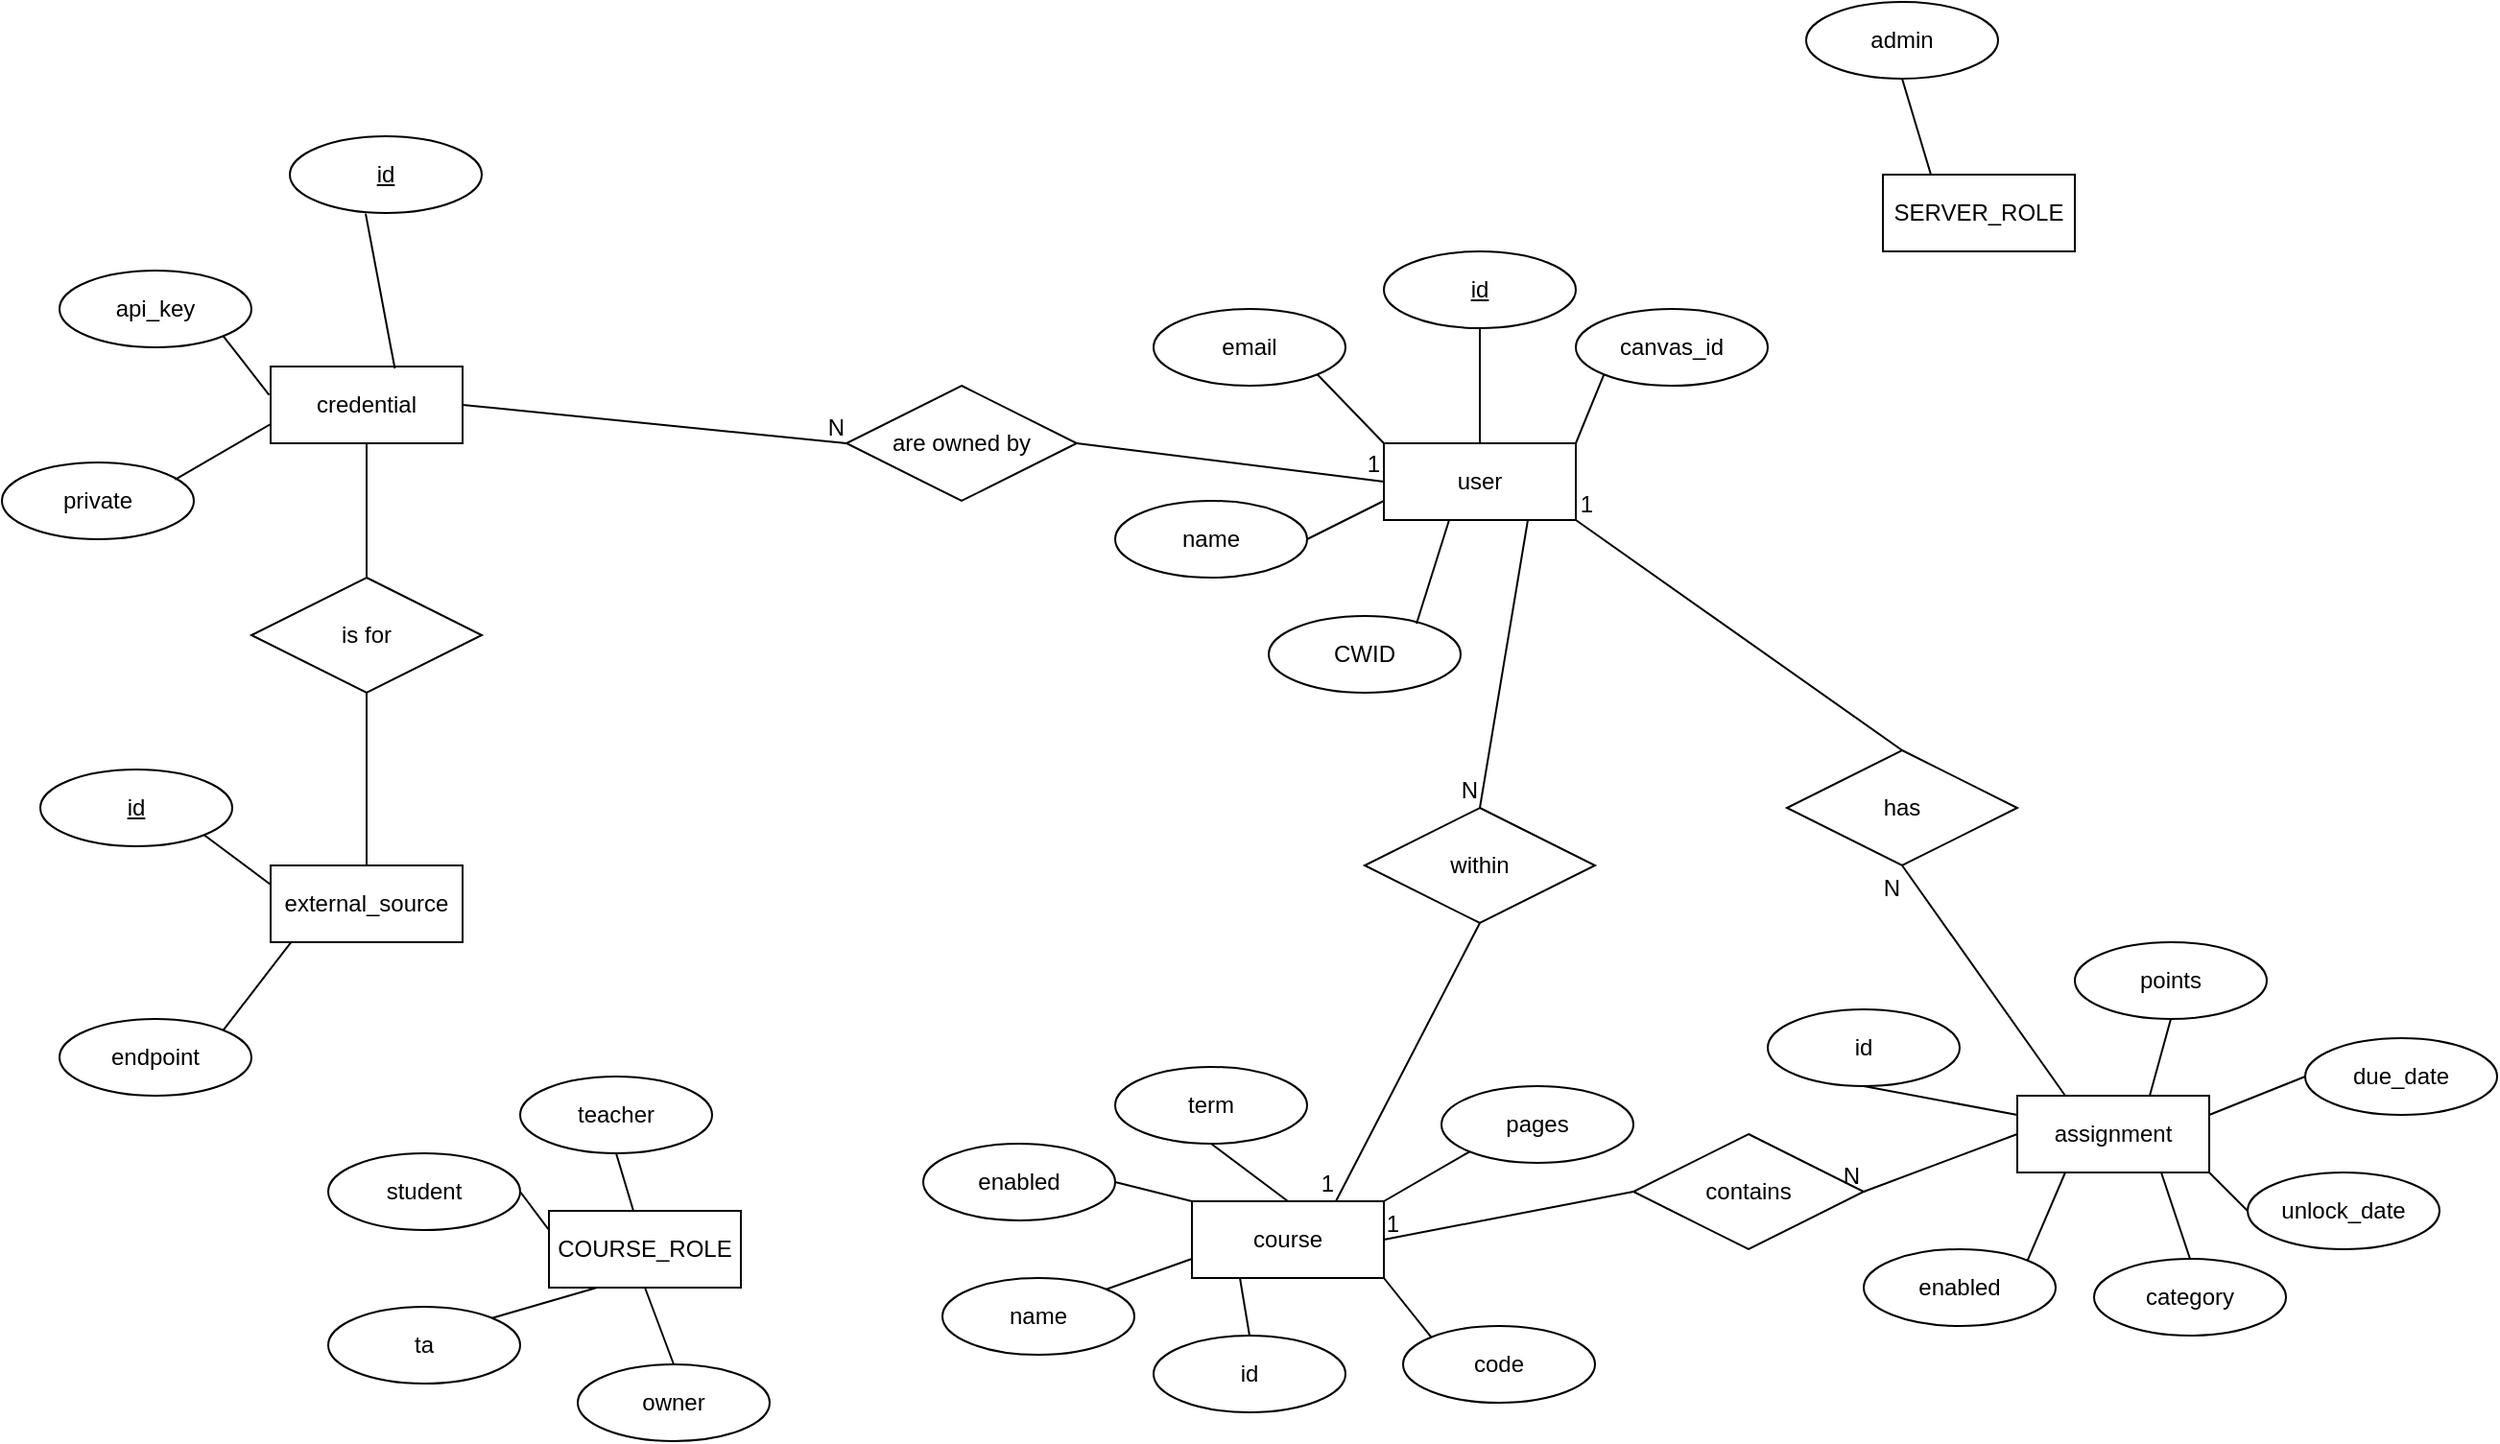 <mxfile version="26.0.4">
  <diagram id="eYFpVm83hQ1R_b9BKTG2" name="Page-1">
    <mxGraphModel dx="2284" dy="844" grid="1" gridSize="10" guides="1" tooltips="1" connect="1" arrows="1" fold="1" page="1" pageScale="1" pageWidth="850" pageHeight="1100" math="0" shadow="0">
      <root>
        <mxCell id="0" />
        <mxCell id="1" parent="0" />
        <mxCell id="EEztHnAxB3r4Z0KQlgTi-1" value="user" style="whiteSpace=wrap;html=1;align=center;" parent="1" vertex="1">
          <mxGeometry x="640" y="260" width="100" height="40" as="geometry" />
        </mxCell>
        <mxCell id="EEztHnAxB3r4Z0KQlgTi-2" value="email" style="ellipse;whiteSpace=wrap;html=1;align=center;" parent="1" vertex="1">
          <mxGeometry x="520" y="190" width="100" height="40" as="geometry" />
        </mxCell>
        <mxCell id="EEztHnAxB3r4Z0KQlgTi-3" value="name" style="ellipse;whiteSpace=wrap;html=1;align=center;" parent="1" vertex="1">
          <mxGeometry x="500" y="290" width="100" height="40" as="geometry" />
        </mxCell>
        <mxCell id="EEztHnAxB3r4Z0KQlgTi-4" value="CWID" style="ellipse;whiteSpace=wrap;html=1;align=center;" parent="1" vertex="1">
          <mxGeometry x="580" y="350" width="100" height="40" as="geometry" />
        </mxCell>
        <mxCell id="EEztHnAxB3r4Z0KQlgTi-5" value="canvas_id" style="ellipse;whiteSpace=wrap;html=1;align=center;" parent="1" vertex="1">
          <mxGeometry x="740" y="190" width="100" height="40" as="geometry" />
        </mxCell>
        <mxCell id="EEztHnAxB3r4Z0KQlgTi-6" value="id" style="ellipse;whiteSpace=wrap;html=1;align=center;fontStyle=4;" parent="1" vertex="1">
          <mxGeometry x="640" y="160" width="100" height="40" as="geometry" />
        </mxCell>
        <mxCell id="EEztHnAxB3r4Z0KQlgTi-9" value="" style="endArrow=none;html=1;rounded=0;exitX=0.5;exitY=0;exitDx=0;exitDy=0;entryX=0.5;entryY=1;entryDx=0;entryDy=0;" parent="1" source="EEztHnAxB3r4Z0KQlgTi-1" target="EEztHnAxB3r4Z0KQlgTi-6" edge="1">
          <mxGeometry relative="1" as="geometry">
            <mxPoint x="750" y="330" as="sourcePoint" />
            <mxPoint x="910" y="330" as="targetPoint" />
          </mxGeometry>
        </mxCell>
        <mxCell id="EEztHnAxB3r4Z0KQlgTi-11" value="" style="endArrow=none;html=1;rounded=0;exitX=1;exitY=1;exitDx=0;exitDy=0;entryX=0;entryY=0;entryDx=0;entryDy=0;" parent="1" source="EEztHnAxB3r4Z0KQlgTi-2" target="EEztHnAxB3r4Z0KQlgTi-1" edge="1">
          <mxGeometry relative="1" as="geometry">
            <mxPoint x="750" y="330" as="sourcePoint" />
            <mxPoint x="910" y="330" as="targetPoint" />
          </mxGeometry>
        </mxCell>
        <mxCell id="EEztHnAxB3r4Z0KQlgTi-12" value="" style="endArrow=none;html=1;rounded=0;exitX=1;exitY=0.5;exitDx=0;exitDy=0;entryX=0;entryY=0.75;entryDx=0;entryDy=0;" parent="1" source="EEztHnAxB3r4Z0KQlgTi-3" target="EEztHnAxB3r4Z0KQlgTi-1" edge="1">
          <mxGeometry relative="1" as="geometry">
            <mxPoint x="750" y="330" as="sourcePoint" />
            <mxPoint x="910" y="330" as="targetPoint" />
          </mxGeometry>
        </mxCell>
        <mxCell id="EEztHnAxB3r4Z0KQlgTi-13" value="" style="endArrow=none;html=1;rounded=0;exitX=0.77;exitY=0.1;exitDx=0;exitDy=0;exitPerimeter=0;entryX=0.34;entryY=1;entryDx=0;entryDy=0;entryPerimeter=0;" parent="1" source="EEztHnAxB3r4Z0KQlgTi-4" target="EEztHnAxB3r4Z0KQlgTi-1" edge="1">
          <mxGeometry relative="1" as="geometry">
            <mxPoint x="750" y="330" as="sourcePoint" />
            <mxPoint x="910" y="330" as="targetPoint" />
          </mxGeometry>
        </mxCell>
        <mxCell id="EEztHnAxB3r4Z0KQlgTi-14" value="" style="endArrow=none;html=1;rounded=0;exitX=1;exitY=0;exitDx=0;exitDy=0;entryX=0;entryY=1;entryDx=0;entryDy=0;" parent="1" source="EEztHnAxB3r4Z0KQlgTi-1" target="EEztHnAxB3r4Z0KQlgTi-5" edge="1">
          <mxGeometry relative="1" as="geometry">
            <mxPoint x="750" y="330" as="sourcePoint" />
            <mxPoint x="910" y="330" as="targetPoint" />
          </mxGeometry>
        </mxCell>
        <mxCell id="EEztHnAxB3r4Z0KQlgTi-16" value="credential" style="whiteSpace=wrap;html=1;align=center;" parent="1" vertex="1">
          <mxGeometry x="60" y="220" width="100" height="40" as="geometry" />
        </mxCell>
        <mxCell id="EEztHnAxB3r4Z0KQlgTi-18" value="external_source" style="whiteSpace=wrap;html=1;align=center;" parent="1" vertex="1">
          <mxGeometry x="60" y="480" width="100" height="40" as="geometry" />
        </mxCell>
        <mxCell id="EEztHnAxB3r4Z0KQlgTi-21" value="are owned by" style="shape=rhombus;perimeter=rhombusPerimeter;whiteSpace=wrap;html=1;align=center;" parent="1" vertex="1">
          <mxGeometry x="360" y="230" width="120" height="60" as="geometry" />
        </mxCell>
        <mxCell id="EEztHnAxB3r4Z0KQlgTi-23" value="" style="endArrow=none;html=1;rounded=0;exitX=1;exitY=0.5;exitDx=0;exitDy=0;entryX=0;entryY=0.5;entryDx=0;entryDy=0;" parent="1" source="EEztHnAxB3r4Z0KQlgTi-16" target="EEztHnAxB3r4Z0KQlgTi-21" edge="1">
          <mxGeometry relative="1" as="geometry">
            <mxPoint x="220" y="170" as="sourcePoint" />
            <mxPoint x="380" y="170" as="targetPoint" />
          </mxGeometry>
        </mxCell>
        <mxCell id="EEztHnAxB3r4Z0KQlgTi-24" value="N" style="resizable=0;html=1;whiteSpace=wrap;align=right;verticalAlign=bottom;" parent="EEztHnAxB3r4Z0KQlgTi-23" connectable="0" vertex="1">
          <mxGeometry x="1" relative="1" as="geometry" />
        </mxCell>
        <mxCell id="EEztHnAxB3r4Z0KQlgTi-26" value="id" style="ellipse;whiteSpace=wrap;html=1;align=center;fontStyle=4;" parent="1" vertex="1">
          <mxGeometry x="70" y="100" width="100" height="40" as="geometry" />
        </mxCell>
        <mxCell id="EEztHnAxB3r4Z0KQlgTi-27" value="is for" style="shape=rhombus;perimeter=rhombusPerimeter;whiteSpace=wrap;html=1;align=center;" parent="1" vertex="1">
          <mxGeometry x="50" y="330" width="120" height="60" as="geometry" />
        </mxCell>
        <mxCell id="EEztHnAxB3r4Z0KQlgTi-28" value="" style="endArrow=none;html=1;rounded=0;exitX=0.5;exitY=1;exitDx=0;exitDy=0;entryX=0.5;entryY=0;entryDx=0;entryDy=0;" parent="1" source="EEztHnAxB3r4Z0KQlgTi-16" target="EEztHnAxB3r4Z0KQlgTi-27" edge="1">
          <mxGeometry relative="1" as="geometry">
            <mxPoint x="190" y="180" as="sourcePoint" />
            <mxPoint x="350" y="180" as="targetPoint" />
          </mxGeometry>
        </mxCell>
        <mxCell id="EEztHnAxB3r4Z0KQlgTi-29" value="" style="endArrow=none;html=1;rounded=0;exitX=0.5;exitY=1;exitDx=0;exitDy=0;entryX=0.5;entryY=0;entryDx=0;entryDy=0;" parent="1" source="EEztHnAxB3r4Z0KQlgTi-27" target="EEztHnAxB3r4Z0KQlgTi-18" edge="1">
          <mxGeometry relative="1" as="geometry">
            <mxPoint x="200" y="300" as="sourcePoint" />
            <mxPoint x="360" y="300" as="targetPoint" />
          </mxGeometry>
        </mxCell>
        <mxCell id="EEztHnAxB3r4Z0KQlgTi-30" value="api_key" style="ellipse;whiteSpace=wrap;html=1;align=center;" parent="1" vertex="1">
          <mxGeometry x="-50" y="170" width="100" height="40" as="geometry" />
        </mxCell>
        <mxCell id="EEztHnAxB3r4Z0KQlgTi-31" value="" style="endArrow=none;html=1;rounded=0;exitX=1;exitY=1;exitDx=0;exitDy=0;entryX=-0.008;entryY=0.37;entryDx=0;entryDy=0;entryPerimeter=0;" parent="1" source="EEztHnAxB3r4Z0KQlgTi-30" target="EEztHnAxB3r4Z0KQlgTi-16" edge="1">
          <mxGeometry relative="1" as="geometry">
            <mxPoint x="150" y="309.66" as="sourcePoint" />
            <mxPoint x="310" y="309.66" as="targetPoint" />
          </mxGeometry>
        </mxCell>
        <mxCell id="EEztHnAxB3r4Z0KQlgTi-32" value="" style="endArrow=none;html=1;rounded=0;exitX=0.395;exitY=1.008;exitDx=0;exitDy=0;exitPerimeter=0;entryX=0.647;entryY=0.025;entryDx=0;entryDy=0;entryPerimeter=0;" parent="1" source="EEztHnAxB3r4Z0KQlgTi-26" target="EEztHnAxB3r4Z0KQlgTi-16" edge="1">
          <mxGeometry relative="1" as="geometry">
            <mxPoint x="170" y="309.66" as="sourcePoint" />
            <mxPoint x="330" y="309.66" as="targetPoint" />
          </mxGeometry>
        </mxCell>
        <mxCell id="EEztHnAxB3r4Z0KQlgTi-34" value="private" style="ellipse;whiteSpace=wrap;html=1;align=center;" parent="1" vertex="1">
          <mxGeometry x="-80" y="270" width="100" height="40" as="geometry" />
        </mxCell>
        <mxCell id="EEztHnAxB3r4Z0KQlgTi-35" value="" style="endArrow=none;html=1;rounded=0;exitX=0.902;exitY=0.223;exitDx=0;exitDy=0;exitPerimeter=0;entryX=0;entryY=0.75;entryDx=0;entryDy=0;" parent="1" source="EEztHnAxB3r4Z0KQlgTi-34" target="EEztHnAxB3r4Z0KQlgTi-16" edge="1">
          <mxGeometry relative="1" as="geometry">
            <mxPoint x="-20" y="300" as="sourcePoint" />
            <mxPoint x="140" y="300" as="targetPoint" />
          </mxGeometry>
        </mxCell>
        <mxCell id="EEztHnAxB3r4Z0KQlgTi-37" value="endpoint" style="ellipse;whiteSpace=wrap;html=1;align=center;" parent="1" vertex="1">
          <mxGeometry x="-50" y="560" width="100" height="40" as="geometry" />
        </mxCell>
        <mxCell id="EEztHnAxB3r4Z0KQlgTi-38" value="id" style="ellipse;whiteSpace=wrap;html=1;align=center;fontStyle=4;" parent="1" vertex="1">
          <mxGeometry x="-60" y="430" width="100" height="40" as="geometry" />
        </mxCell>
        <mxCell id="EEztHnAxB3r4Z0KQlgTi-39" value="" style="endArrow=none;html=1;rounded=0;exitX=1;exitY=1;exitDx=0;exitDy=0;entryX=0;entryY=0.25;entryDx=0;entryDy=0;" parent="1" source="EEztHnAxB3r4Z0KQlgTi-38" target="EEztHnAxB3r4Z0KQlgTi-18" edge="1">
          <mxGeometry relative="1" as="geometry">
            <mxPoint x="140" y="560" as="sourcePoint" />
            <mxPoint x="300" y="560" as="targetPoint" />
          </mxGeometry>
        </mxCell>
        <mxCell id="EEztHnAxB3r4Z0KQlgTi-40" value="" style="endArrow=none;html=1;rounded=0;exitX=1;exitY=0;exitDx=0;exitDy=0;entryX=0.109;entryY=0.991;entryDx=0;entryDy=0;entryPerimeter=0;" parent="1" source="EEztHnAxB3r4Z0KQlgTi-37" target="EEztHnAxB3r4Z0KQlgTi-18" edge="1">
          <mxGeometry relative="1" as="geometry">
            <mxPoint x="140" y="549" as="sourcePoint" />
            <mxPoint x="300" y="549" as="targetPoint" />
          </mxGeometry>
        </mxCell>
        <mxCell id="EEztHnAxB3r4Z0KQlgTi-48" value="" style="endArrow=none;html=1;rounded=0;exitX=1;exitY=0.5;exitDx=0;exitDy=0;entryX=0;entryY=0.5;entryDx=0;entryDy=0;" parent="1" source="EEztHnAxB3r4Z0KQlgTi-21" target="EEztHnAxB3r4Z0KQlgTi-1" edge="1">
          <mxGeometry relative="1" as="geometry">
            <mxPoint x="470" y="310" as="sourcePoint" />
            <mxPoint x="630" y="310" as="targetPoint" />
          </mxGeometry>
        </mxCell>
        <mxCell id="EEztHnAxB3r4Z0KQlgTi-49" value="1" style="resizable=0;html=1;whiteSpace=wrap;align=right;verticalAlign=bottom;" parent="EEztHnAxB3r4Z0KQlgTi-48" connectable="0" vertex="1">
          <mxGeometry x="1" relative="1" as="geometry" />
        </mxCell>
        <mxCell id="EEztHnAxB3r4Z0KQlgTi-56" value="course" style="whiteSpace=wrap;html=1;align=center;" parent="1" vertex="1">
          <mxGeometry x="540" y="655" width="100" height="40" as="geometry" />
        </mxCell>
        <mxCell id="EEztHnAxB3r4Z0KQlgTi-57" value="SERVER_ROLE" style="whiteSpace=wrap;html=1;align=center;" parent="1" vertex="1">
          <mxGeometry x="900" y="120" width="100" height="40" as="geometry" />
        </mxCell>
        <mxCell id="EEztHnAxB3r4Z0KQlgTi-58" value="COURSE_ROLE" style="whiteSpace=wrap;html=1;align=center;" parent="1" vertex="1">
          <mxGeometry x="205" y="660" width="100" height="40" as="geometry" />
        </mxCell>
        <mxCell id="EEztHnAxB3r4Z0KQlgTi-59" value="assignment" style="whiteSpace=wrap;html=1;align=center;" parent="1" vertex="1">
          <mxGeometry x="970" y="600" width="100" height="40" as="geometry" />
        </mxCell>
        <mxCell id="EEztHnAxB3r4Z0KQlgTi-60" value="student" style="ellipse;whiteSpace=wrap;html=1;align=center;" parent="1" vertex="1">
          <mxGeometry x="90" y="630" width="100" height="40" as="geometry" />
        </mxCell>
        <mxCell id="EEztHnAxB3r4Z0KQlgTi-61" value="teacher" style="ellipse;whiteSpace=wrap;html=1;align=center;" parent="1" vertex="1">
          <mxGeometry x="190" y="590" width="100" height="40" as="geometry" />
        </mxCell>
        <mxCell id="EEztHnAxB3r4Z0KQlgTi-62" value="ta" style="ellipse;whiteSpace=wrap;html=1;align=center;" parent="1" vertex="1">
          <mxGeometry x="90" y="710" width="100" height="40" as="geometry" />
        </mxCell>
        <mxCell id="EEztHnAxB3r4Z0KQlgTi-63" value="owner" style="ellipse;whiteSpace=wrap;html=1;align=center;" parent="1" vertex="1">
          <mxGeometry x="220" y="740" width="100" height="40" as="geometry" />
        </mxCell>
        <mxCell id="EEztHnAxB3r4Z0KQlgTi-64" value="" style="endArrow=none;html=1;rounded=0;exitX=0.5;exitY=1;exitDx=0;exitDy=0;" parent="1" source="EEztHnAxB3r4Z0KQlgTi-61" target="EEztHnAxB3r4Z0KQlgTi-58" edge="1">
          <mxGeometry relative="1" as="geometry">
            <mxPoint x="240" y="650" as="sourcePoint" />
            <mxPoint x="400" y="650" as="targetPoint" />
          </mxGeometry>
        </mxCell>
        <mxCell id="EEztHnAxB3r4Z0KQlgTi-65" value="" style="endArrow=none;html=1;rounded=0;exitX=1;exitY=0.5;exitDx=0;exitDy=0;entryX=0;entryY=0.25;entryDx=0;entryDy=0;" parent="1" source="EEztHnAxB3r4Z0KQlgTi-60" target="EEztHnAxB3r4Z0KQlgTi-58" edge="1">
          <mxGeometry relative="1" as="geometry">
            <mxPoint x="240" y="650" as="sourcePoint" />
            <mxPoint x="400" y="650" as="targetPoint" />
          </mxGeometry>
        </mxCell>
        <mxCell id="EEztHnAxB3r4Z0KQlgTi-66" value="" style="endArrow=none;html=1;rounded=0;exitX=1;exitY=0;exitDx=0;exitDy=0;entryX=0.25;entryY=1;entryDx=0;entryDy=0;" parent="1" source="EEztHnAxB3r4Z0KQlgTi-62" target="EEztHnAxB3r4Z0KQlgTi-58" edge="1">
          <mxGeometry relative="1" as="geometry">
            <mxPoint x="240" y="650" as="sourcePoint" />
            <mxPoint x="400" y="650" as="targetPoint" />
          </mxGeometry>
        </mxCell>
        <mxCell id="EEztHnAxB3r4Z0KQlgTi-67" value="" style="endArrow=none;html=1;rounded=0;exitX=0.5;exitY=1;exitDx=0;exitDy=0;entryX=0.5;entryY=0;entryDx=0;entryDy=0;" parent="1" source="EEztHnAxB3r4Z0KQlgTi-58" target="EEztHnAxB3r4Z0KQlgTi-63" edge="1">
          <mxGeometry relative="1" as="geometry">
            <mxPoint x="345" y="710" as="sourcePoint" />
            <mxPoint x="505" y="710" as="targetPoint" />
          </mxGeometry>
        </mxCell>
        <mxCell id="EEztHnAxB3r4Z0KQlgTi-68" value="admin" style="ellipse;whiteSpace=wrap;html=1;align=center;" parent="1" vertex="1">
          <mxGeometry x="860" y="30" width="100" height="40" as="geometry" />
        </mxCell>
        <mxCell id="EEztHnAxB3r4Z0KQlgTi-69" value="" style="endArrow=none;html=1;rounded=0;exitX=0.5;exitY=1;exitDx=0;exitDy=0;entryX=0.25;entryY=0;entryDx=0;entryDy=0;" parent="1" source="EEztHnAxB3r4Z0KQlgTi-68" target="EEztHnAxB3r4Z0KQlgTi-57" edge="1">
          <mxGeometry relative="1" as="geometry">
            <mxPoint x="610" y="370" as="sourcePoint" />
            <mxPoint x="770" y="370" as="targetPoint" />
          </mxGeometry>
        </mxCell>
        <mxCell id="RGHL_zfAXRjLZySSxRVd-2" value="enabled" style="ellipse;whiteSpace=wrap;html=1;align=center;" vertex="1" parent="1">
          <mxGeometry x="400" y="625" width="100" height="40" as="geometry" />
        </mxCell>
        <mxCell id="RGHL_zfAXRjLZySSxRVd-3" value="term" style="ellipse;whiteSpace=wrap;html=1;align=center;" vertex="1" parent="1">
          <mxGeometry x="500" y="585" width="100" height="40" as="geometry" />
        </mxCell>
        <mxCell id="RGHL_zfAXRjLZySSxRVd-4" value="code" style="ellipse;whiteSpace=wrap;html=1;align=center;" vertex="1" parent="1">
          <mxGeometry x="650" y="720" width="100" height="40" as="geometry" />
        </mxCell>
        <mxCell id="RGHL_zfAXRjLZySSxRVd-5" value="id" style="ellipse;whiteSpace=wrap;html=1;align=center;" vertex="1" parent="1">
          <mxGeometry x="520" y="725" width="100" height="40" as="geometry" />
        </mxCell>
        <mxCell id="RGHL_zfAXRjLZySSxRVd-6" value="name" style="ellipse;whiteSpace=wrap;html=1;align=center;" vertex="1" parent="1">
          <mxGeometry x="410" y="695" width="100" height="40" as="geometry" />
        </mxCell>
        <mxCell id="RGHL_zfAXRjLZySSxRVd-7" value="" style="endArrow=none;html=1;rounded=0;exitX=0;exitY=0.75;exitDx=0;exitDy=0;entryX=1;entryY=0;entryDx=0;entryDy=0;" edge="1" parent="1" source="EEztHnAxB3r4Z0KQlgTi-56" target="RGHL_zfAXRjLZySSxRVd-6">
          <mxGeometry relative="1" as="geometry">
            <mxPoint x="225" y="655" as="sourcePoint" />
            <mxPoint x="240" y="695" as="targetPoint" />
          </mxGeometry>
        </mxCell>
        <mxCell id="RGHL_zfAXRjLZySSxRVd-10" value="" style="endArrow=none;html=1;rounded=0;exitX=1;exitY=0.5;exitDx=0;exitDy=0;entryX=0;entryY=0;entryDx=0;entryDy=0;" edge="1" parent="1" source="RGHL_zfAXRjLZySSxRVd-2" target="EEztHnAxB3r4Z0KQlgTi-56">
          <mxGeometry relative="1" as="geometry">
            <mxPoint x="580" y="685" as="sourcePoint" />
            <mxPoint x="500" y="715" as="targetPoint" />
          </mxGeometry>
        </mxCell>
        <mxCell id="RGHL_zfAXRjLZySSxRVd-11" value="" style="endArrow=none;html=1;rounded=0;exitX=0.5;exitY=1;exitDx=0;exitDy=0;entryX=0.5;entryY=0;entryDx=0;entryDy=0;" edge="1" parent="1" source="RGHL_zfAXRjLZySSxRVd-3" target="EEztHnAxB3r4Z0KQlgTi-56">
          <mxGeometry relative="1" as="geometry">
            <mxPoint x="590" y="695" as="sourcePoint" />
            <mxPoint x="510" y="725" as="targetPoint" />
          </mxGeometry>
        </mxCell>
        <mxCell id="RGHL_zfAXRjLZySSxRVd-12" value="" style="endArrow=none;html=1;rounded=0;exitX=0;exitY=0;exitDx=0;exitDy=0;entryX=1;entryY=1;entryDx=0;entryDy=0;" edge="1" parent="1" source="RGHL_zfAXRjLZySSxRVd-4" target="EEztHnAxB3r4Z0KQlgTi-56">
          <mxGeometry relative="1" as="geometry">
            <mxPoint x="670" y="725" as="sourcePoint" />
            <mxPoint x="520" y="735" as="targetPoint" />
          </mxGeometry>
        </mxCell>
        <mxCell id="RGHL_zfAXRjLZySSxRVd-13" value="" style="endArrow=none;html=1;rounded=0;exitX=0.25;exitY=1;exitDx=0;exitDy=0;entryX=0.5;entryY=0;entryDx=0;entryDy=0;" edge="1" parent="1" source="EEztHnAxB3r4Z0KQlgTi-56" target="RGHL_zfAXRjLZySSxRVd-5">
          <mxGeometry relative="1" as="geometry">
            <mxPoint x="610" y="715" as="sourcePoint" />
            <mxPoint x="530" y="745" as="targetPoint" />
          </mxGeometry>
        </mxCell>
        <mxCell id="RGHL_zfAXRjLZySSxRVd-15" value="id" style="ellipse;whiteSpace=wrap;html=1;align=center;" vertex="1" parent="1">
          <mxGeometry x="840" y="555" width="100" height="40" as="geometry" />
        </mxCell>
        <mxCell id="RGHL_zfAXRjLZySSxRVd-16" value="due_date" style="ellipse;whiteSpace=wrap;html=1;align=center;" vertex="1" parent="1">
          <mxGeometry x="1120" y="570" width="100" height="40" as="geometry" />
        </mxCell>
        <mxCell id="RGHL_zfAXRjLZySSxRVd-17" value="category" style="ellipse;whiteSpace=wrap;html=1;align=center;" vertex="1" parent="1">
          <mxGeometry x="1010" y="685" width="100" height="40" as="geometry" />
        </mxCell>
        <mxCell id="RGHL_zfAXRjLZySSxRVd-18" value="unlock_date" style="ellipse;whiteSpace=wrap;html=1;align=center;" vertex="1" parent="1">
          <mxGeometry x="1090" y="640" width="100" height="40" as="geometry" />
        </mxCell>
        <mxCell id="RGHL_zfAXRjLZySSxRVd-19" value="points" style="ellipse;whiteSpace=wrap;html=1;align=center;" vertex="1" parent="1">
          <mxGeometry x="1000" y="520" width="100" height="40" as="geometry" />
        </mxCell>
        <mxCell id="RGHL_zfAXRjLZySSxRVd-21" value="" style="endArrow=none;html=1;rounded=0;exitX=0.75;exitY=1;exitDx=0;exitDy=0;entryX=0.5;entryY=0;entryDx=0;entryDy=0;" edge="1" parent="1" source="EEztHnAxB3r4Z0KQlgTi-59" target="RGHL_zfAXRjLZySSxRVd-17">
          <mxGeometry relative="1" as="geometry">
            <mxPoint x="800" y="810" as="sourcePoint" />
            <mxPoint x="770" y="810" as="targetPoint" />
          </mxGeometry>
        </mxCell>
        <mxCell id="RGHL_zfAXRjLZySSxRVd-22" value="" style="endArrow=none;html=1;rounded=0;exitX=0;exitY=0.25;exitDx=0;exitDy=0;entryX=0.5;entryY=1;entryDx=0;entryDy=0;" edge="1" parent="1" source="EEztHnAxB3r4Z0KQlgTi-59" target="RGHL_zfAXRjLZySSxRVd-15">
          <mxGeometry relative="1" as="geometry">
            <mxPoint x="690" y="780" as="sourcePoint" />
            <mxPoint x="660" y="780" as="targetPoint" />
          </mxGeometry>
        </mxCell>
        <mxCell id="RGHL_zfAXRjLZySSxRVd-23" value="" style="endArrow=none;html=1;rounded=0;exitX=0.69;exitY=0;exitDx=0;exitDy=0;entryX=0.5;entryY=1;entryDx=0;entryDy=0;exitPerimeter=0;" edge="1" parent="1" source="EEztHnAxB3r4Z0KQlgTi-59" target="RGHL_zfAXRjLZySSxRVd-19">
          <mxGeometry relative="1" as="geometry">
            <mxPoint x="820" y="830" as="sourcePoint" />
            <mxPoint x="790" y="830" as="targetPoint" />
          </mxGeometry>
        </mxCell>
        <mxCell id="RGHL_zfAXRjLZySSxRVd-24" value="" style="endArrow=none;html=1;rounded=0;exitX=0;exitY=0.5;exitDx=0;exitDy=0;entryX=1;entryY=0.25;entryDx=0;entryDy=0;" edge="1" parent="1" source="RGHL_zfAXRjLZySSxRVd-16" target="EEztHnAxB3r4Z0KQlgTi-59">
          <mxGeometry relative="1" as="geometry">
            <mxPoint x="830" y="840" as="sourcePoint" />
            <mxPoint x="1080" y="770" as="targetPoint" />
          </mxGeometry>
        </mxCell>
        <mxCell id="RGHL_zfAXRjLZySSxRVd-25" value="" style="endArrow=none;html=1;rounded=0;exitX=0;exitY=0.5;exitDx=0;exitDy=0;entryX=1;entryY=1;entryDx=0;entryDy=0;" edge="1" parent="1" source="RGHL_zfAXRjLZySSxRVd-18" target="EEztHnAxB3r4Z0KQlgTi-59">
          <mxGeometry relative="1" as="geometry">
            <mxPoint x="840" y="850" as="sourcePoint" />
            <mxPoint x="810" y="850" as="targetPoint" />
          </mxGeometry>
        </mxCell>
        <mxCell id="RGHL_zfAXRjLZySSxRVd-28" value="pages" style="ellipse;whiteSpace=wrap;html=1;align=center;" vertex="1" parent="1">
          <mxGeometry x="670" y="595" width="100" height="40" as="geometry" />
        </mxCell>
        <mxCell id="RGHL_zfAXRjLZySSxRVd-29" value="" style="endArrow=none;html=1;rounded=0;exitX=0;exitY=1;exitDx=0;exitDy=0;entryX=1;entryY=0;entryDx=0;entryDy=0;" edge="1" parent="1" source="RGHL_zfAXRjLZySSxRVd-28" target="EEztHnAxB3r4Z0KQlgTi-56">
          <mxGeometry relative="1" as="geometry">
            <mxPoint x="680" y="665" as="sourcePoint" />
            <mxPoint x="630" y="660" as="targetPoint" />
          </mxGeometry>
        </mxCell>
        <mxCell id="RGHL_zfAXRjLZySSxRVd-30" value="contains" style="shape=rhombus;perimeter=rhombusPerimeter;whiteSpace=wrap;html=1;align=center;" vertex="1" parent="1">
          <mxGeometry x="770" y="620" width="120" height="60" as="geometry" />
        </mxCell>
        <mxCell id="RGHL_zfAXRjLZySSxRVd-31" value="" style="endArrow=none;html=1;rounded=0;entryX=1;entryY=0.5;entryDx=0;entryDy=0;exitX=0;exitY=0.5;exitDx=0;exitDy=0;" edge="1" parent="1" source="RGHL_zfAXRjLZySSxRVd-30" target="EEztHnAxB3r4Z0KQlgTi-56">
          <mxGeometry relative="1" as="geometry">
            <mxPoint x="550" y="490" as="sourcePoint" />
            <mxPoint x="630" y="600" as="targetPoint" />
          </mxGeometry>
        </mxCell>
        <mxCell id="RGHL_zfAXRjLZySSxRVd-32" value="1" style="resizable=0;html=1;whiteSpace=wrap;align=right;verticalAlign=bottom;" connectable="0" vertex="1" parent="RGHL_zfAXRjLZySSxRVd-31">
          <mxGeometry x="1" relative="1" as="geometry">
            <mxPoint x="10" as="offset" />
          </mxGeometry>
        </mxCell>
        <mxCell id="RGHL_zfAXRjLZySSxRVd-33" value="" style="endArrow=none;html=1;rounded=0;entryX=1;entryY=0.5;entryDx=0;entryDy=0;exitX=0;exitY=0.5;exitDx=0;exitDy=0;" edge="1" parent="1" source="EEztHnAxB3r4Z0KQlgTi-59" target="RGHL_zfAXRjLZySSxRVd-30">
          <mxGeometry relative="1" as="geometry">
            <mxPoint x="940" y="650" as="sourcePoint" />
            <mxPoint x="750" y="570" as="targetPoint" />
          </mxGeometry>
        </mxCell>
        <mxCell id="RGHL_zfAXRjLZySSxRVd-34" value="N" style="resizable=0;html=1;whiteSpace=wrap;align=right;verticalAlign=bottom;" connectable="0" vertex="1" parent="RGHL_zfAXRjLZySSxRVd-33">
          <mxGeometry x="1" relative="1" as="geometry" />
        </mxCell>
        <mxCell id="RGHL_zfAXRjLZySSxRVd-35" value="enabled" style="ellipse;whiteSpace=wrap;html=1;align=center;" vertex="1" parent="1">
          <mxGeometry x="890" y="680" width="100" height="40" as="geometry" />
        </mxCell>
        <mxCell id="RGHL_zfAXRjLZySSxRVd-36" value="" style="endArrow=none;html=1;rounded=0;entryX=1;entryY=0;entryDx=0;entryDy=0;exitX=0.25;exitY=1;exitDx=0;exitDy=0;" edge="1" parent="1" source="EEztHnAxB3r4Z0KQlgTi-59" target="RGHL_zfAXRjLZySSxRVd-35">
          <mxGeometry relative="1" as="geometry">
            <mxPoint x="860" y="770" as="sourcePoint" />
            <mxPoint x="1020" y="770" as="targetPoint" />
          </mxGeometry>
        </mxCell>
        <mxCell id="RGHL_zfAXRjLZySSxRVd-37" value="within" style="shape=rhombus;perimeter=rhombusPerimeter;whiteSpace=wrap;html=1;align=center;" vertex="1" parent="1">
          <mxGeometry x="630" y="450" width="120" height="60" as="geometry" />
        </mxCell>
        <mxCell id="RGHL_zfAXRjLZySSxRVd-38" value="" style="endArrow=none;html=1;rounded=0;exitX=0.75;exitY=1;exitDx=0;exitDy=0;entryX=0.5;entryY=0;entryDx=0;entryDy=0;" edge="1" parent="1" source="EEztHnAxB3r4Z0KQlgTi-1" target="RGHL_zfAXRjLZySSxRVd-37">
          <mxGeometry relative="1" as="geometry">
            <mxPoint x="680" y="370" as="sourcePoint" />
            <mxPoint x="880" y="390" as="targetPoint" />
          </mxGeometry>
        </mxCell>
        <mxCell id="RGHL_zfAXRjLZySSxRVd-39" value="N" style="resizable=0;html=1;whiteSpace=wrap;align=right;verticalAlign=bottom;" connectable="0" vertex="1" parent="RGHL_zfAXRjLZySSxRVd-38">
          <mxGeometry x="1" relative="1" as="geometry" />
        </mxCell>
        <mxCell id="RGHL_zfAXRjLZySSxRVd-40" value="" style="endArrow=none;html=1;rounded=0;entryX=0.75;entryY=0;entryDx=0;entryDy=0;exitX=0.5;exitY=1;exitDx=0;exitDy=0;" edge="1" parent="1" source="RGHL_zfAXRjLZySSxRVd-37" target="EEztHnAxB3r4Z0KQlgTi-56">
          <mxGeometry relative="1" as="geometry">
            <mxPoint x="500" y="510" as="sourcePoint" />
            <mxPoint x="660" y="510" as="targetPoint" />
          </mxGeometry>
        </mxCell>
        <mxCell id="RGHL_zfAXRjLZySSxRVd-41" value="1" style="resizable=0;html=1;whiteSpace=wrap;align=right;verticalAlign=bottom;" connectable="0" vertex="1" parent="RGHL_zfAXRjLZySSxRVd-40">
          <mxGeometry x="1" relative="1" as="geometry" />
        </mxCell>
        <mxCell id="RGHL_zfAXRjLZySSxRVd-43" value="has" style="shape=rhombus;perimeter=rhombusPerimeter;whiteSpace=wrap;html=1;align=center;" vertex="1" parent="1">
          <mxGeometry x="850" y="420" width="120" height="60" as="geometry" />
        </mxCell>
        <mxCell id="RGHL_zfAXRjLZySSxRVd-44" value="" style="endArrow=none;html=1;rounded=0;entryX=1;entryY=1;entryDx=0;entryDy=0;exitX=0.5;exitY=0;exitDx=0;exitDy=0;" edge="1" parent="1" source="RGHL_zfAXRjLZySSxRVd-43" target="EEztHnAxB3r4Z0KQlgTi-1">
          <mxGeometry relative="1" as="geometry">
            <mxPoint x="840" y="330" as="sourcePoint" />
            <mxPoint x="1000" y="330" as="targetPoint" />
          </mxGeometry>
        </mxCell>
        <mxCell id="RGHL_zfAXRjLZySSxRVd-45" value="1" style="resizable=0;html=1;whiteSpace=wrap;align=right;verticalAlign=bottom;" connectable="0" vertex="1" parent="RGHL_zfAXRjLZySSxRVd-44">
          <mxGeometry x="1" relative="1" as="geometry">
            <mxPoint x="10" as="offset" />
          </mxGeometry>
        </mxCell>
        <mxCell id="RGHL_zfAXRjLZySSxRVd-46" value="" style="endArrow=none;html=1;rounded=0;entryX=0.5;entryY=1;entryDx=0;entryDy=0;exitX=0.25;exitY=0;exitDx=0;exitDy=0;" edge="1" parent="1" source="EEztHnAxB3r4Z0KQlgTi-59" target="RGHL_zfAXRjLZySSxRVd-43">
          <mxGeometry relative="1" as="geometry">
            <mxPoint x="880" y="520" as="sourcePoint" />
            <mxPoint x="1040" y="520" as="targetPoint" />
          </mxGeometry>
        </mxCell>
        <mxCell id="RGHL_zfAXRjLZySSxRVd-47" value="N" style="resizable=0;html=1;whiteSpace=wrap;align=right;verticalAlign=bottom;" connectable="0" vertex="1" parent="RGHL_zfAXRjLZySSxRVd-46">
          <mxGeometry x="1" relative="1" as="geometry">
            <mxPoint y="20" as="offset" />
          </mxGeometry>
        </mxCell>
      </root>
    </mxGraphModel>
  </diagram>
</mxfile>
